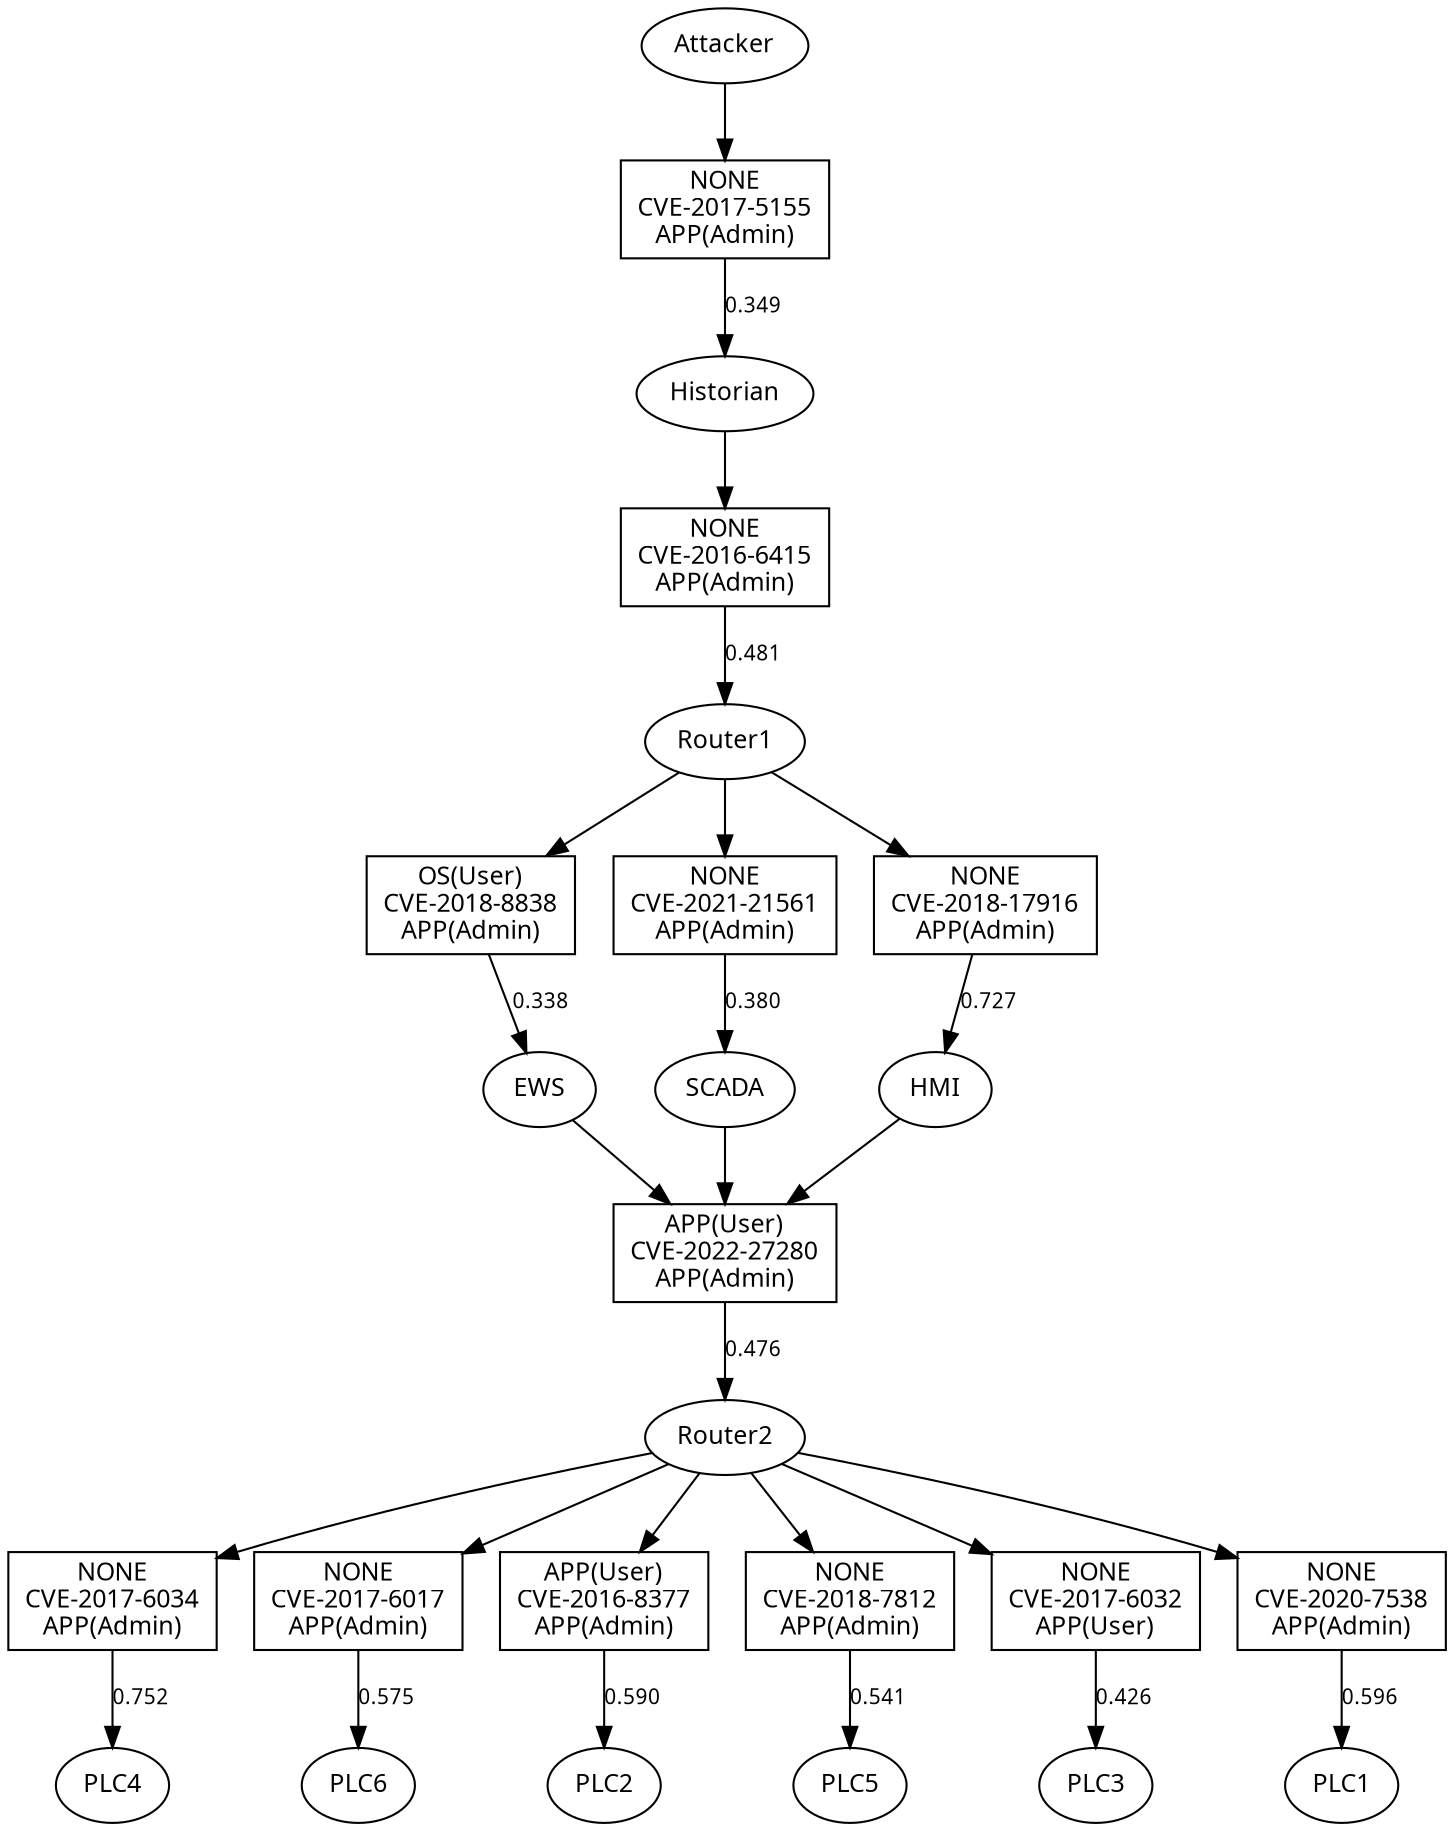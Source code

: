 // comment
digraph "网络攻击图" {
	graph [rankdir=TB]
	node [color=black fontcolor=black fontname=FangSong fontsize=12 shape=box]
	edge [color=black fontcolor=black fontname="Times New Roman" fontsize=10]
	0 [label=PLC6 color=black fontcolor=black shape=ellipse]
	1 [label="APP(User)
CVE-2022-27280
APP(Admin)" color=black fontcolor=black]
	2 [label="NONE
CVE-2017-6034
APP(Admin)" color=black fontcolor=black]
	3 [label="NONE
CVE-2017-5155
APP(Admin)" color=black fontcolor=black]
	4 [label="NONE
CVE-2017-6017
APP(Admin)" color=black fontcolor=black]
	5 [label="OS(User)
CVE-2018-8838
APP(Admin)" color=black fontcolor=black]
	6 [label="APP(User)
CVE-2016-8377
APP(Admin)" color=black fontcolor=black]
	7 [label=Historian color=black fontcolor=black shape=ellipse]
	8 [label=Router1 color=black fontcolor=black shape=ellipse]
	9 [label=SCADA color=black fontcolor=black shape=ellipse]
	10 [label="NONE
CVE-2018-7812
APP(Admin)" color=black fontcolor=black]
	11 [label=PLC5 color=black fontcolor=black shape=ellipse]
	12 [label=PLC1 color=black fontcolor=black shape=ellipse]
	13 [label="NONE
CVE-2017-6032
APP(User)" color=black fontcolor=black]
	14 [label="NONE
CVE-2020-7538
APP(Admin)" color=black fontcolor=black]
	15 [label=Attacker color=black fontcolor=black shape=ellipse]
	16 [label=HMI color=black fontcolor=black shape=ellipse]
	17 [label=Router2 color=black fontcolor=black shape=ellipse]
	18 [label=PLC3 color=black fontcolor=black shape=ellipse]
	19 [label=PLC4 color=black fontcolor=black shape=ellipse]
	20 [label=EWS color=black fontcolor=black shape=ellipse]
	21 [label="NONE
CVE-2021-21561
APP(Admin)" color=black fontcolor=black]
	22 [label="NONE
CVE-2018-17916
APP(Admin)" color=black fontcolor=black]
	23 [label="NONE
CVE-2016-6415
APP(Admin)" color=black fontcolor=black]
	24 [label=PLC2 color=black fontcolor=black shape=ellipse]
	15 -> 3 [color=black dir=forward]
	3 -> 7 [label=0.349 color=black dir=forward]
	7 -> 23 [color=black dir=forward]
	23 -> 8 [label=0.481 color=black dir=forward]
	8 -> 21 [color=black dir=forward]
	8 -> 5 [color=black dir=forward]
	8 -> 22 [color=black dir=forward]
	21 -> 9 [label=0.380 color=black dir=forward]
	5 -> 20 [label=0.338 color=black dir=forward]
	22 -> 16 [label=0.727 color=black dir=forward]
	9 -> 1 [color=black dir=forward]
	20 -> 1 [color=black dir=forward]
	16 -> 1 [color=black dir=forward]
	1 -> 17 [label=0.476 color=black dir=forward]
	17 -> 14 [color=black dir=forward]
	17 -> 6 [color=black dir=forward]
	17 -> 13 [color=black dir=forward]
	17 -> 2 [color=black dir=forward]
	17 -> 10 [color=black dir=forward]
	17 -> 4 [color=black dir=forward]
	14 -> 12 [label=0.596 color=black dir=forward]
	6 -> 24 [label=0.590 color=black dir=forward]
	13 -> 18 [label=0.426 color=black dir=forward]
	2 -> 19 [label=0.752 color=black dir=forward]
	10 -> 11 [label=0.541 color=black dir=forward]
	4 -> 0 [label=0.575 color=black dir=forward]
}
